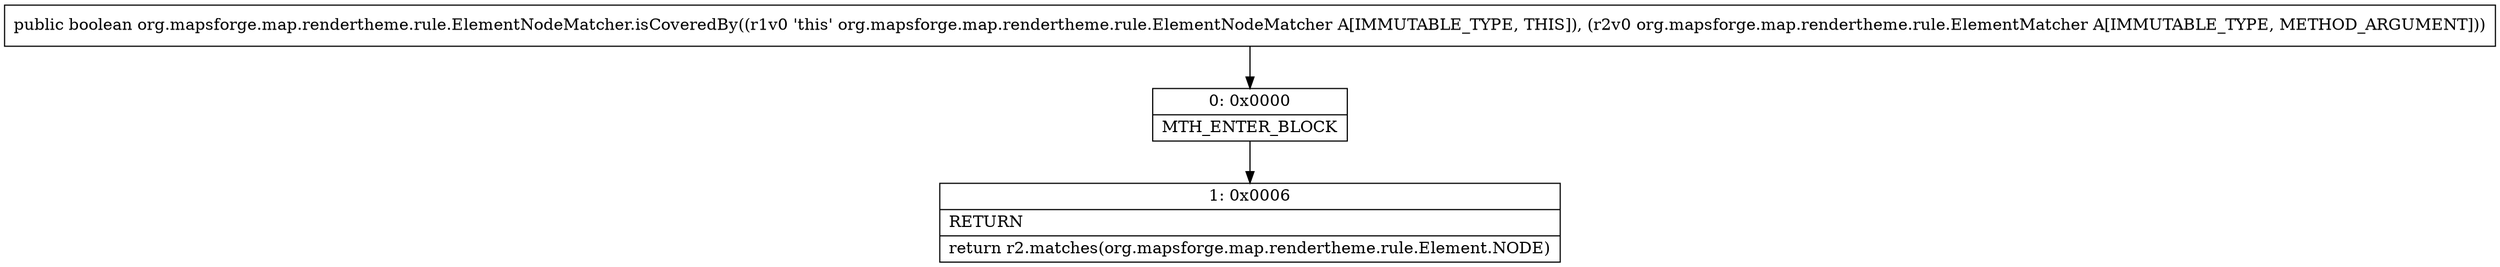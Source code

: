 digraph "CFG fororg.mapsforge.map.rendertheme.rule.ElementNodeMatcher.isCoveredBy(Lorg\/mapsforge\/map\/rendertheme\/rule\/ElementMatcher;)Z" {
Node_0 [shape=record,label="{0\:\ 0x0000|MTH_ENTER_BLOCK\l}"];
Node_1 [shape=record,label="{1\:\ 0x0006|RETURN\l|return r2.matches(org.mapsforge.map.rendertheme.rule.Element.NODE)\l}"];
MethodNode[shape=record,label="{public boolean org.mapsforge.map.rendertheme.rule.ElementNodeMatcher.isCoveredBy((r1v0 'this' org.mapsforge.map.rendertheme.rule.ElementNodeMatcher A[IMMUTABLE_TYPE, THIS]), (r2v0 org.mapsforge.map.rendertheme.rule.ElementMatcher A[IMMUTABLE_TYPE, METHOD_ARGUMENT])) }"];
MethodNode -> Node_0;
Node_0 -> Node_1;
}

